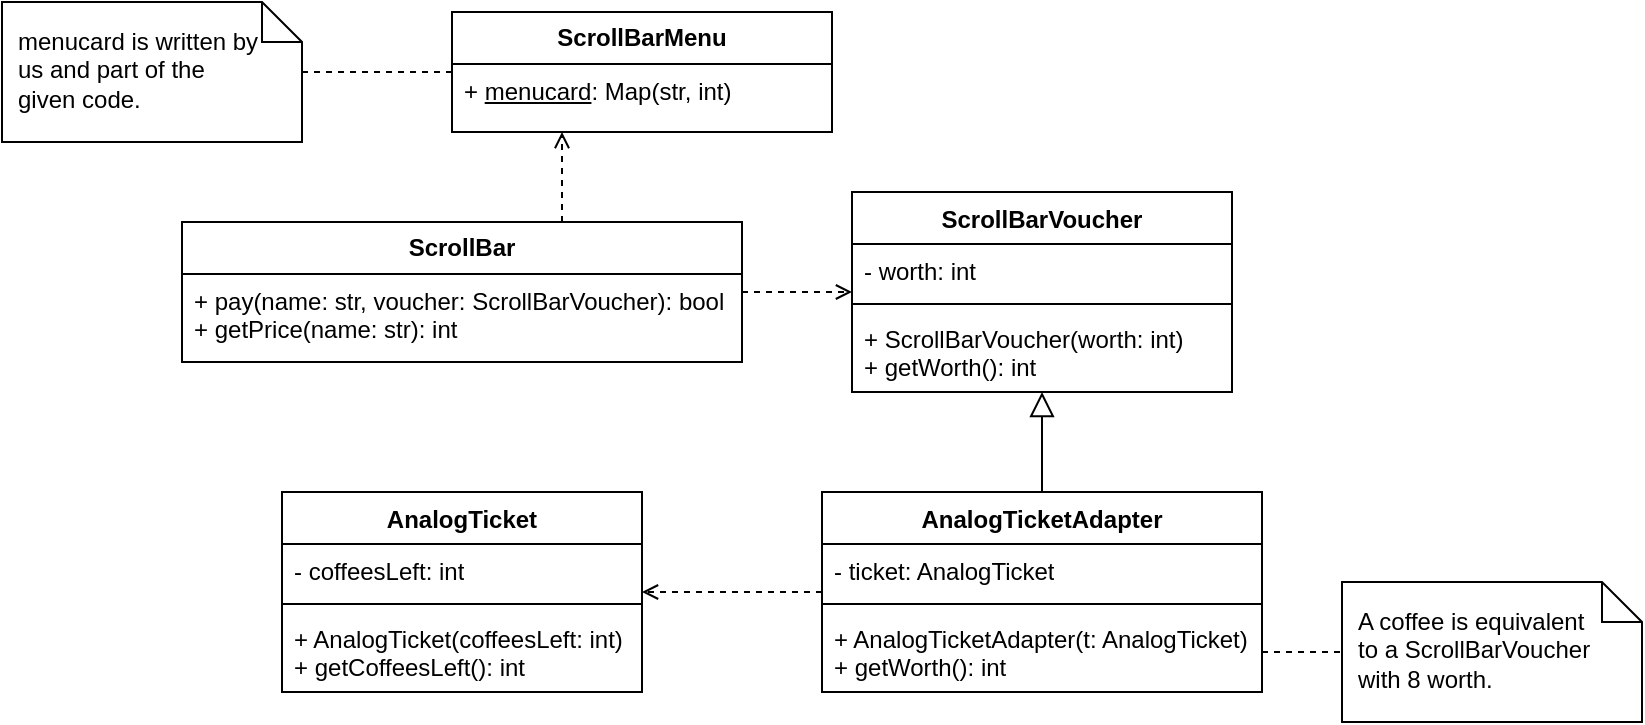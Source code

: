 <mxfile version="26.0.16" pages="2">
  <diagram id="C5RBs43oDa-KdzZeNtuy" name="Page-1">
    <mxGraphModel dx="1434" dy="836" grid="1" gridSize="10" guides="1" tooltips="1" connect="1" arrows="1" fold="1" page="1" pageScale="1" pageWidth="827" pageHeight="1169" math="0" shadow="0">
      <root>
        <mxCell id="WIyWlLk6GJQsqaUBKTNV-0" />
        <mxCell id="WIyWlLk6GJQsqaUBKTNV-1" parent="WIyWlLk6GJQsqaUBKTNV-0" />
        <mxCell id="MmFOJlaezadsUddpGk1q-1" style="edgeStyle=orthogonalEdgeStyle;rounded=0;orthogonalLoop=1;jettySize=auto;html=1;dashed=1;endArrow=open;endFill=0;" parent="WIyWlLk6GJQsqaUBKTNV-1" source="MmFOJlaezadsUddpGk1q-6" target="MmFOJlaezadsUddpGk1q-2" edge="1">
          <mxGeometry relative="1" as="geometry">
            <mxPoint x="508" y="421" as="sourcePoint" />
          </mxGeometry>
        </mxCell>
        <mxCell id="zkfFHV4jXpPFQw0GAbJ--16" value="" style="endArrow=block;endSize=10;endFill=0;shadow=0;strokeWidth=1;rounded=0;curved=0;edgeStyle=elbowEdgeStyle;elbow=vertical;" parent="WIyWlLk6GJQsqaUBKTNV-1" source="MmFOJlaezadsUddpGk1q-6" target="MmFOJlaezadsUddpGk1q-10" edge="1">
          <mxGeometry width="160" relative="1" as="geometry">
            <mxPoint x="634.0" y="330" as="sourcePoint" />
            <mxPoint x="609.0" y="220" as="targetPoint" />
          </mxGeometry>
        </mxCell>
        <mxCell id="MmFOJlaezadsUddpGk1q-2" value="AnalogTicket" style="swimlane;fontStyle=1;align=center;verticalAlign=top;childLayout=stackLayout;horizontal=1;startSize=26;horizontalStack=0;resizeParent=1;resizeParentMax=0;resizeLast=0;collapsible=1;marginBottom=0;whiteSpace=wrap;html=1;" parent="WIyWlLk6GJQsqaUBKTNV-1" vertex="1">
          <mxGeometry x="190" y="340" width="180" height="100" as="geometry" />
        </mxCell>
        <mxCell id="MmFOJlaezadsUddpGk1q-3" value="- coffeesLeft: int" style="text;strokeColor=none;fillColor=none;align=left;verticalAlign=top;spacingLeft=4;spacingRight=4;overflow=hidden;rotatable=0;points=[[0,0.5],[1,0.5]];portConstraint=eastwest;whiteSpace=wrap;html=1;" parent="MmFOJlaezadsUddpGk1q-2" vertex="1">
          <mxGeometry y="26" width="180" height="26" as="geometry" />
        </mxCell>
        <mxCell id="MmFOJlaezadsUddpGk1q-4" value="" style="line;strokeWidth=1;fillColor=none;align=left;verticalAlign=middle;spacingTop=-1;spacingLeft=3;spacingRight=3;rotatable=0;labelPosition=right;points=[];portConstraint=eastwest;strokeColor=inherit;" parent="MmFOJlaezadsUddpGk1q-2" vertex="1">
          <mxGeometry y="52" width="180" height="8" as="geometry" />
        </mxCell>
        <mxCell id="MmFOJlaezadsUddpGk1q-5" value="+ AnalogTicket(coffeesLeft: int)&lt;div&gt;+ getCoffeesLeft(): int&lt;/div&gt;" style="text;strokeColor=none;fillColor=none;align=left;verticalAlign=top;spacingLeft=4;spacingRight=4;overflow=hidden;rotatable=0;points=[[0,0.5],[1,0.5]];portConstraint=eastwest;whiteSpace=wrap;html=1;" parent="MmFOJlaezadsUddpGk1q-2" vertex="1">
          <mxGeometry y="60" width="180" height="40" as="geometry" />
        </mxCell>
        <mxCell id="MmFOJlaezadsUddpGk1q-6" value="AnalogTicketAdapter" style="swimlane;fontStyle=1;align=center;verticalAlign=top;childLayout=stackLayout;horizontal=1;startSize=26;horizontalStack=0;resizeParent=1;resizeParentMax=0;resizeLast=0;collapsible=1;marginBottom=0;whiteSpace=wrap;html=1;" parent="WIyWlLk6GJQsqaUBKTNV-1" vertex="1">
          <mxGeometry x="460" y="340" width="220" height="100" as="geometry" />
        </mxCell>
        <mxCell id="MmFOJlaezadsUddpGk1q-7" value="- ticket: AnalogTicket" style="text;strokeColor=none;fillColor=none;align=left;verticalAlign=top;spacingLeft=4;spacingRight=4;overflow=hidden;rotatable=0;points=[[0,0.5],[1,0.5]];portConstraint=eastwest;whiteSpace=wrap;html=1;" parent="MmFOJlaezadsUddpGk1q-6" vertex="1">
          <mxGeometry y="26" width="220" height="26" as="geometry" />
        </mxCell>
        <mxCell id="MmFOJlaezadsUddpGk1q-8" value="" style="line;strokeWidth=1;fillColor=none;align=left;verticalAlign=middle;spacingTop=-1;spacingLeft=3;spacingRight=3;rotatable=0;labelPosition=right;points=[];portConstraint=eastwest;strokeColor=inherit;" parent="MmFOJlaezadsUddpGk1q-6" vertex="1">
          <mxGeometry y="52" width="220" height="8" as="geometry" />
        </mxCell>
        <mxCell id="MmFOJlaezadsUddpGk1q-9" value="&lt;div&gt;+ AnalogTicketAdapter(t: AnalogTicket)&lt;br&gt;&lt;/div&gt;+ getWorth(): int" style="text;strokeColor=none;fillColor=none;align=left;verticalAlign=top;spacingLeft=4;spacingRight=4;overflow=hidden;rotatable=0;points=[[0,0.5],[1,0.5]];portConstraint=eastwest;whiteSpace=wrap;html=1;" parent="MmFOJlaezadsUddpGk1q-6" vertex="1">
          <mxGeometry y="60" width="220" height="40" as="geometry" />
        </mxCell>
        <mxCell id="MmFOJlaezadsUddpGk1q-10" value="ScrollBarVoucher" style="swimlane;fontStyle=1;align=center;verticalAlign=top;childLayout=stackLayout;horizontal=1;startSize=26;horizontalStack=0;resizeParent=1;resizeParentMax=0;resizeLast=0;collapsible=1;marginBottom=0;whiteSpace=wrap;html=1;" parent="WIyWlLk6GJQsqaUBKTNV-1" vertex="1">
          <mxGeometry x="475" y="190" width="190" height="100" as="geometry" />
        </mxCell>
        <mxCell id="MmFOJlaezadsUddpGk1q-11" value="- worth: int" style="text;strokeColor=none;fillColor=none;align=left;verticalAlign=top;spacingLeft=4;spacingRight=4;overflow=hidden;rotatable=0;points=[[0,0.5],[1,0.5]];portConstraint=eastwest;whiteSpace=wrap;html=1;" parent="MmFOJlaezadsUddpGk1q-10" vertex="1">
          <mxGeometry y="26" width="190" height="26" as="geometry" />
        </mxCell>
        <mxCell id="MmFOJlaezadsUddpGk1q-12" value="" style="line;strokeWidth=1;fillColor=none;align=left;verticalAlign=middle;spacingTop=-1;spacingLeft=3;spacingRight=3;rotatable=0;labelPosition=right;points=[];portConstraint=eastwest;strokeColor=inherit;" parent="MmFOJlaezadsUddpGk1q-10" vertex="1">
          <mxGeometry y="52" width="190" height="8" as="geometry" />
        </mxCell>
        <mxCell id="MmFOJlaezadsUddpGk1q-13" value="+ ScrollBarVoucher(worth: int)&lt;div&gt;+ getWorth(): int&lt;/div&gt;" style="text;strokeColor=none;fillColor=none;align=left;verticalAlign=top;spacingLeft=4;spacingRight=4;overflow=hidden;rotatable=0;points=[[0,0.5],[1,0.5]];portConstraint=eastwest;whiteSpace=wrap;html=1;" parent="MmFOJlaezadsUddpGk1q-10" vertex="1">
          <mxGeometry y="60" width="190" height="40" as="geometry" />
        </mxCell>
        <mxCell id="MmFOJlaezadsUddpGk1q-18" style="edgeStyle=orthogonalEdgeStyle;rounded=0;orthogonalLoop=1;jettySize=auto;html=1;dashed=1;endArrow=open;endFill=0;" parent="WIyWlLk6GJQsqaUBKTNV-1" source="TR4t1VPGGrStBcK49lpB-4" target="MmFOJlaezadsUddpGk1q-10" edge="1">
          <mxGeometry relative="1" as="geometry">
            <mxPoint x="420" y="240" as="sourcePoint" />
            <mxPoint x="380" y="410" as="targetPoint" />
          </mxGeometry>
        </mxCell>
        <mxCell id="MmFOJlaezadsUddpGk1q-19" value="menucard is written by us and part of the given code." style="shape=note;size=20;whiteSpace=wrap;html=1;hachureGap=4;fontFamily=Helvetica;align=left;spacingLeft=6;spacingBottom=6;spacingTop=3;spacingRight=21;" parent="WIyWlLk6GJQsqaUBKTNV-1" vertex="1">
          <mxGeometry x="50" y="95" width="150" height="70" as="geometry" />
        </mxCell>
        <mxCell id="MmFOJlaezadsUddpGk1q-20" style="edgeStyle=orthogonalEdgeStyle;rounded=0;orthogonalLoop=1;jettySize=auto;html=1;endArrow=none;startFill=0;dashed=1;" parent="WIyWlLk6GJQsqaUBKTNV-1" source="TR4t1VPGGrStBcK49lpB-8" target="MmFOJlaezadsUddpGk1q-19" edge="1">
          <mxGeometry relative="1" as="geometry">
            <mxPoint x="140" y="229" as="sourcePoint" />
          </mxGeometry>
        </mxCell>
        <mxCell id="MmFOJlaezadsUddpGk1q-21" value="A coffee is equivalent to a ScrollBarVoucher with 8 worth." style="shape=note;size=20;whiteSpace=wrap;html=1;hachureGap=4;fontFamily=Helvetica;align=left;spacingLeft=6;spacingBottom=6;spacingTop=3;spacingRight=21;" parent="WIyWlLk6GJQsqaUBKTNV-1" vertex="1">
          <mxGeometry x="720" y="385" width="150" height="70" as="geometry" />
        </mxCell>
        <mxCell id="MmFOJlaezadsUddpGk1q-22" style="edgeStyle=orthogonalEdgeStyle;rounded=0;orthogonalLoop=1;jettySize=auto;html=1;endArrow=none;startFill=0;dashed=1;" parent="WIyWlLk6GJQsqaUBKTNV-1" source="MmFOJlaezadsUddpGk1q-9" target="MmFOJlaezadsUddpGk1q-21" edge="1">
          <mxGeometry relative="1" as="geometry" />
        </mxCell>
        <mxCell id="TR4t1VPGGrStBcK49lpB-4" value="&lt;b&gt;ScrollBar&lt;/b&gt;" style="swimlane;fontStyle=0;childLayout=stackLayout;horizontal=1;startSize=26;fillColor=none;horizontalStack=0;resizeParent=1;resizeParentMax=0;resizeLast=0;collapsible=1;marginBottom=0;whiteSpace=wrap;html=1;" vertex="1" parent="WIyWlLk6GJQsqaUBKTNV-1">
          <mxGeometry x="140" y="205" width="280" height="70" as="geometry" />
        </mxCell>
        <mxCell id="TR4t1VPGGrStBcK49lpB-5" value="+ pay(name: str, voucher: ScrollBarVoucher): bool&lt;div&gt;+ getPrice(name: str): int&lt;/div&gt;" style="text;strokeColor=none;fillColor=none;align=left;verticalAlign=top;spacingLeft=4;spacingRight=4;overflow=hidden;rotatable=0;points=[[0,0.5],[1,0.5]];portConstraint=eastwest;whiteSpace=wrap;html=1;" vertex="1" parent="TR4t1VPGGrStBcK49lpB-4">
          <mxGeometry y="26" width="280" height="44" as="geometry" />
        </mxCell>
        <mxCell id="TR4t1VPGGrStBcK49lpB-8" value="&lt;b&gt;ScrollBarMenu&lt;/b&gt;" style="swimlane;fontStyle=0;childLayout=stackLayout;horizontal=1;startSize=26;horizontalStack=0;resizeParent=1;resizeParentMax=0;resizeLast=0;collapsible=1;marginBottom=0;whiteSpace=wrap;html=1;" vertex="1" parent="WIyWlLk6GJQsqaUBKTNV-1">
          <mxGeometry x="275" y="100" width="190" height="60" as="geometry" />
        </mxCell>
        <mxCell id="TR4t1VPGGrStBcK49lpB-9" value="+&amp;nbsp;&lt;u&gt;menucard&lt;/u&gt;: Map(str, int)" style="text;strokeColor=none;fillColor=none;align=left;verticalAlign=top;spacingLeft=4;spacingRight=4;overflow=hidden;rotatable=0;points=[[0,0.5],[1,0.5]];portConstraint=eastwest;whiteSpace=wrap;html=1;" vertex="1" parent="TR4t1VPGGrStBcK49lpB-8">
          <mxGeometry y="26" width="190" height="34" as="geometry" />
        </mxCell>
        <mxCell id="TR4t1VPGGrStBcK49lpB-10" style="edgeStyle=orthogonalEdgeStyle;rounded=0;orthogonalLoop=1;jettySize=auto;html=1;dashed=1;endArrow=open;endFill=0;" edge="1" parent="WIyWlLk6GJQsqaUBKTNV-1" source="TR4t1VPGGrStBcK49lpB-4" target="TR4t1VPGGrStBcK49lpB-8">
          <mxGeometry relative="1" as="geometry">
            <mxPoint x="430" y="250" as="sourcePoint" />
            <mxPoint x="485" y="250" as="targetPoint" />
            <Array as="points">
              <mxPoint x="330" y="180" />
              <mxPoint x="330" y="180" />
            </Array>
          </mxGeometry>
        </mxCell>
      </root>
    </mxGraphModel>
  </diagram>
  <diagram id="B04AygE_yt4p5zj1Qex-" name="Side-2">
    <mxGraphModel dx="1103" dy="643" grid="1" gridSize="10" guides="1" tooltips="1" connect="1" arrows="1" fold="1" page="1" pageScale="1" pageWidth="827" pageHeight="1169" math="0" shadow="0">
      <root>
        <mxCell id="0" />
        <mxCell id="1" parent="0" />
        <mxCell id="fyzDUgg3ULPkHfhbS_JP-11" value="" style="shape=umlLifeline;perimeter=lifelinePerimeter;whiteSpace=wrap;html=1;container=1;dropTarget=0;collapsible=0;recursiveResize=0;outlineConnect=0;portConstraint=eastwest;newEdgeStyle={&quot;curved&quot;:0,&quot;rounded&quot;:0};participant=umlEntity;hachureGap=4;fontFamily=Helvetica;strokeColor=#000000;" parent="1" vertex="1">
          <mxGeometry x="495" y="160" width="40" height="310" as="geometry" />
        </mxCell>
        <mxCell id="fyzDUgg3ULPkHfhbS_JP-22" value="" style="html=1;points=[[0,0,0,0,5],[0,1,0,0,-5],[1,0,0,0,5],[1,1,0,0,-5]];perimeter=orthogonalPerimeter;outlineConnect=0;targetShapes=umlLifeline;portConstraint=eastwest;newEdgeStyle={&quot;curved&quot;:0,&quot;rounded&quot;:0};hachureGap=4;fontFamily=Helvetica;strokeColor=#000000;" parent="fyzDUgg3ULPkHfhbS_JP-11" vertex="1">
          <mxGeometry x="15" y="120" width="10" height="40" as="geometry" />
        </mxCell>
        <mxCell id="fyzDUgg3ULPkHfhbS_JP-10" value="" style="shape=umlLifeline;perimeter=lifelinePerimeter;whiteSpace=wrap;html=1;container=1;dropTarget=0;collapsible=0;recursiveResize=0;outlineConnect=0;portConstraint=eastwest;newEdgeStyle={&quot;curved&quot;:0,&quot;rounded&quot;:0};participant=umlEntity;hachureGap=4;fontFamily=Helvetica;strokeColor=#000000;" parent="1" vertex="1">
          <mxGeometry x="354" y="170" width="40" height="300" as="geometry" />
        </mxCell>
        <mxCell id="fyzDUgg3ULPkHfhbS_JP-19" value="" style="html=1;points=[[0,0,0,0,5],[0,1,0,0,-5],[1,0,0,0,5],[1,1,0,0,-5]];perimeter=orthogonalPerimeter;outlineConnect=0;targetShapes=umlLifeline;portConstraint=eastwest;newEdgeStyle={&quot;curved&quot;:0,&quot;rounded&quot;:0};hachureGap=4;fontFamily=Helvetica;strokeColor=#000000;" parent="fyzDUgg3ULPkHfhbS_JP-10" vertex="1">
          <mxGeometry x="16" y="100" width="10" height="120" as="geometry" />
        </mxCell>
        <mxCell id="7ew64-9CeEOUecg5A0Fq-12" value="" style="html=1;points=[[0,0,0,0,5],[0,1,0,0,-5],[1,0,0,0,5],[1,1,0,0,-5]];perimeter=orthogonalPerimeter;outlineConnect=0;targetShapes=umlLifeline;portConstraint=eastwest;newEdgeStyle={&quot;curved&quot;:0,&quot;rounded&quot;:0};hachureGap=4;fontFamily=Helvetica;strokeColor=#000000;" parent="fyzDUgg3ULPkHfhbS_JP-10" vertex="1">
          <mxGeometry x="21" y="190" width="10" height="20" as="geometry" />
        </mxCell>
        <mxCell id="fyzDUgg3ULPkHfhbS_JP-9" value="" style="shape=umlLifeline;perimeter=lifelinePerimeter;whiteSpace=wrap;html=1;container=1;dropTarget=0;collapsible=0;recursiveResize=0;outlineConnect=0;portConstraint=eastwest;newEdgeStyle={&quot;curved&quot;:0,&quot;rounded&quot;:0};participant=umlEntity;hachureGap=4;fontFamily=Helvetica;strokeColor=#000000;" parent="1" vertex="1">
          <mxGeometry x="210" y="170" width="40" height="300" as="geometry" />
        </mxCell>
        <mxCell id="fyzDUgg3ULPkHfhbS_JP-13" value="" style="html=1;points=[[0,0,0,0,5],[0,1,0,0,-5],[1,0,0,0,5],[1,1,0,0,-5]];perimeter=orthogonalPerimeter;outlineConnect=0;targetShapes=umlLifeline;portConstraint=eastwest;newEdgeStyle={&quot;curved&quot;:0,&quot;rounded&quot;:0};hachureGap=4;fontFamily=Helvetica;strokeColor=#000000;" parent="fyzDUgg3ULPkHfhbS_JP-9" vertex="1">
          <mxGeometry x="15" y="80" width="10" height="210" as="geometry" />
        </mxCell>
        <mxCell id="7ew64-9CeEOUecg5A0Fq-3" value="" style="html=1;points=[[0,0,0,0,5],[0,1,0,0,-5],[1,0,0,0,5],[1,1,0,0,-5]];perimeter=orthogonalPerimeter;outlineConnect=0;targetShapes=umlLifeline;portConstraint=eastwest;newEdgeStyle={&quot;curved&quot;:0,&quot;rounded&quot;:0};hachureGap=4;fontFamily=Helvetica;strokeColor=#000000;" parent="fyzDUgg3ULPkHfhbS_JP-9" vertex="1">
          <mxGeometry x="20" y="260" width="10" height="20" as="geometry" />
        </mxCell>
        <mxCell id="fyzDUgg3ULPkHfhbS_JP-1" value=":ScrollBar" style="html=1;whiteSpace=wrap;hachureGap=4;fontFamily=Helvetica;strokeColor=#000000;" parent="1" vertex="1">
          <mxGeometry x="170" y="160" width="110" height="50" as="geometry" />
        </mxCell>
        <mxCell id="fyzDUgg3ULPkHfhbS_JP-2" value=":AnalogTicketAdapter" style="html=1;whiteSpace=wrap;hachureGap=4;fontFamily=Helvetica;strokeColor=#000000;" parent="1" vertex="1">
          <mxGeometry x="309" y="160" width="130" height="50" as="geometry" />
        </mxCell>
        <mxCell id="fyzDUgg3ULPkHfhbS_JP-3" value=":AnalogTicket" style="html=1;whiteSpace=wrap;hachureGap=4;fontFamily=Helvetica;strokeColor=#000000;" parent="1" vertex="1">
          <mxGeometry x="460" y="160" width="110" height="50" as="geometry" />
        </mxCell>
        <mxCell id="fyzDUgg3ULPkHfhbS_JP-20" value="getWorth()" style="html=1;verticalAlign=bottom;endArrow=block;curved=0;rounded=0;hachureGap=4;fontFamily=Helvetica;strokeColor=#000000;" parent="1" source="fyzDUgg3ULPkHfhbS_JP-13" target="fyzDUgg3ULPkHfhbS_JP-19" edge="1">
          <mxGeometry relative="1" as="geometry">
            <mxPoint x="320" y="275" as="sourcePoint" />
            <Array as="points">
              <mxPoint x="310" y="270" />
            </Array>
          </mxGeometry>
        </mxCell>
        <mxCell id="fyzDUgg3ULPkHfhbS_JP-21" value="worth" style="html=1;verticalAlign=bottom;endArrow=open;dashed=1;endSize=8;curved=0;rounded=0;hachureGap=4;fontFamily=Helvetica;strokeColor=#000000;" parent="1" source="fyzDUgg3ULPkHfhbS_JP-19" target="fyzDUgg3ULPkHfhbS_JP-13" edge="1">
          <mxGeometry relative="1" as="geometry">
            <mxPoint x="320" y="345" as="targetPoint" />
            <Array as="points">
              <mxPoint x="310" y="390" />
            </Array>
          </mxGeometry>
        </mxCell>
        <mxCell id="fyzDUgg3ULPkHfhbS_JP-24" value="coffeesLeft" style="html=1;verticalAlign=bottom;endArrow=open;dashed=1;endSize=8;curved=0;rounded=0;hachureGap=4;fontFamily=Helvetica;strokeColor=#000000;" parent="1" source="fyzDUgg3ULPkHfhbS_JP-22" target="fyzDUgg3ULPkHfhbS_JP-19" edge="1">
          <mxGeometry relative="1" as="geometry">
            <mxPoint x="470" y="355" as="targetPoint" />
            <Array as="points">
              <mxPoint x="460" y="320" />
            </Array>
          </mxGeometry>
        </mxCell>
        <mxCell id="fyzDUgg3ULPkHfhbS_JP-23" value="getCoffeesLeft()" style="html=1;verticalAlign=bottom;endArrow=block;curved=0;rounded=0;hachureGap=4;fontFamily=Helvetica;strokeColor=#000000;" parent="1" source="fyzDUgg3ULPkHfhbS_JP-19" target="fyzDUgg3ULPkHfhbS_JP-22" edge="1">
          <mxGeometry relative="1" as="geometry">
            <mxPoint x="470" y="285" as="sourcePoint" />
            <Array as="points">
              <mxPoint x="460" y="280" />
            </Array>
          </mxGeometry>
        </mxCell>
        <mxCell id="7ew64-9CeEOUecg5A0Fq-4" value="validate&lt;div&gt;payment&lt;/div&gt;" style="html=1;align=left;spacingLeft=2;endArrow=block;rounded=0;edgeStyle=orthogonalEdgeStyle;curved=0;rounded=0;hachureGap=4;fontFamily=Helvetica;strokeColor=#000000;" parent="1" edge="1">
          <mxGeometry x="0.059" relative="1" as="geometry">
            <mxPoint x="235" y="410" as="sourcePoint" />
            <Array as="points">
              <mxPoint x="265" y="410" />
              <mxPoint x="265" y="440" />
            </Array>
            <mxPoint x="240" y="440.026" as="targetPoint" />
            <mxPoint as="offset" />
          </mxGeometry>
        </mxCell>
        <mxCell id="7ew64-9CeEOUecg5A0Fq-13" value="convert&lt;div&gt;value&lt;/div&gt;" style="html=1;align=left;spacingLeft=2;endArrow=block;rounded=0;edgeStyle=orthogonalEdgeStyle;curved=0;rounded=0;hachureGap=4;fontFamily=Helvetica;strokeColor=#000000;" parent="1" target="7ew64-9CeEOUecg5A0Fq-12" edge="1">
          <mxGeometry x="0.36" relative="1" as="geometry">
            <mxPoint x="380" y="300" as="sourcePoint" />
            <Array as="points">
              <mxPoint x="380" y="340" />
              <mxPoint x="410" y="340" />
              <mxPoint x="410" y="370" />
            </Array>
            <mxPoint as="offset" />
          </mxGeometry>
        </mxCell>
        <mxCell id="v9FTJwxX59mfd9YsfTH1-1" value="pay()" style="html=1;verticalAlign=bottom;startArrow=oval;startFill=1;endArrow=block;startSize=8;curved=0;rounded=0;" edge="1" parent="1">
          <mxGeometry width="60" relative="1" as="geometry">
            <mxPoint x="130" y="250" as="sourcePoint" />
            <mxPoint x="225" y="250" as="targetPoint" />
          </mxGeometry>
        </mxCell>
        <mxCell id="v9FTJwxX59mfd9YsfTH1-2" value="success" style="html=1;verticalAlign=bottom;endArrow=open;dashed=1;endSize=8;curved=0;rounded=0;entryX=1;entryY=0.5;entryDx=0;entryDy=0;" edge="1" parent="1" target="RkCMtH7TTMj7zVB9lw8q-2">
          <mxGeometry relative="1" as="geometry">
            <mxPoint x="225" y="460" as="sourcePoint" />
            <mxPoint x="130" y="460" as="targetPoint" />
          </mxGeometry>
        </mxCell>
        <mxCell id="RkCMtH7TTMj7zVB9lw8q-2" value="" style="ellipse;whiteSpace=wrap;html=1;fillColor=#000000;" vertex="1" parent="1">
          <mxGeometry x="126" y="456" width="8" height="8" as="geometry" />
        </mxCell>
      </root>
    </mxGraphModel>
  </diagram>
</mxfile>

